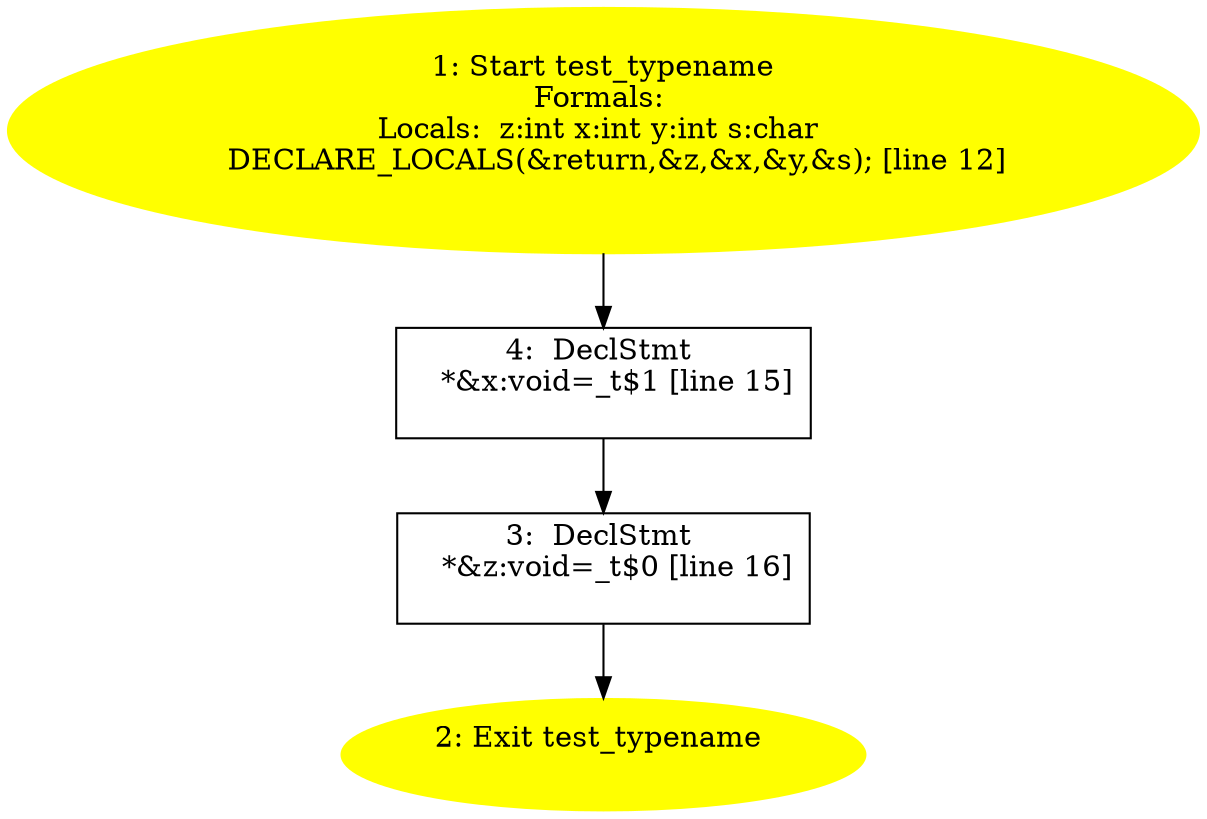/* @generated */
digraph iCFG {
"test_typename.b2359812ef4a83b4e2638a11e6c522b3_1" [label="1: Start test_typename\nFormals: \nLocals:  z:int x:int y:int s:char \n   DECLARE_LOCALS(&return,&z,&x,&y,&s); [line 12]\n " color=yellow style=filled]
	

	 "test_typename.b2359812ef4a83b4e2638a11e6c522b3_1" -> "test_typename.b2359812ef4a83b4e2638a11e6c522b3_4" ;
"test_typename.b2359812ef4a83b4e2638a11e6c522b3_2" [label="2: Exit test_typename \n  " color=yellow style=filled]
	

"test_typename.b2359812ef4a83b4e2638a11e6c522b3_3" [label="3:  DeclStmt \n   *&z:void=_t$0 [line 16]\n " shape="box"]
	

	 "test_typename.b2359812ef4a83b4e2638a11e6c522b3_3" -> "test_typename.b2359812ef4a83b4e2638a11e6c522b3_2" ;
"test_typename.b2359812ef4a83b4e2638a11e6c522b3_4" [label="4:  DeclStmt \n   *&x:void=_t$1 [line 15]\n " shape="box"]
	

	 "test_typename.b2359812ef4a83b4e2638a11e6c522b3_4" -> "test_typename.b2359812ef4a83b4e2638a11e6c522b3_3" ;
}
